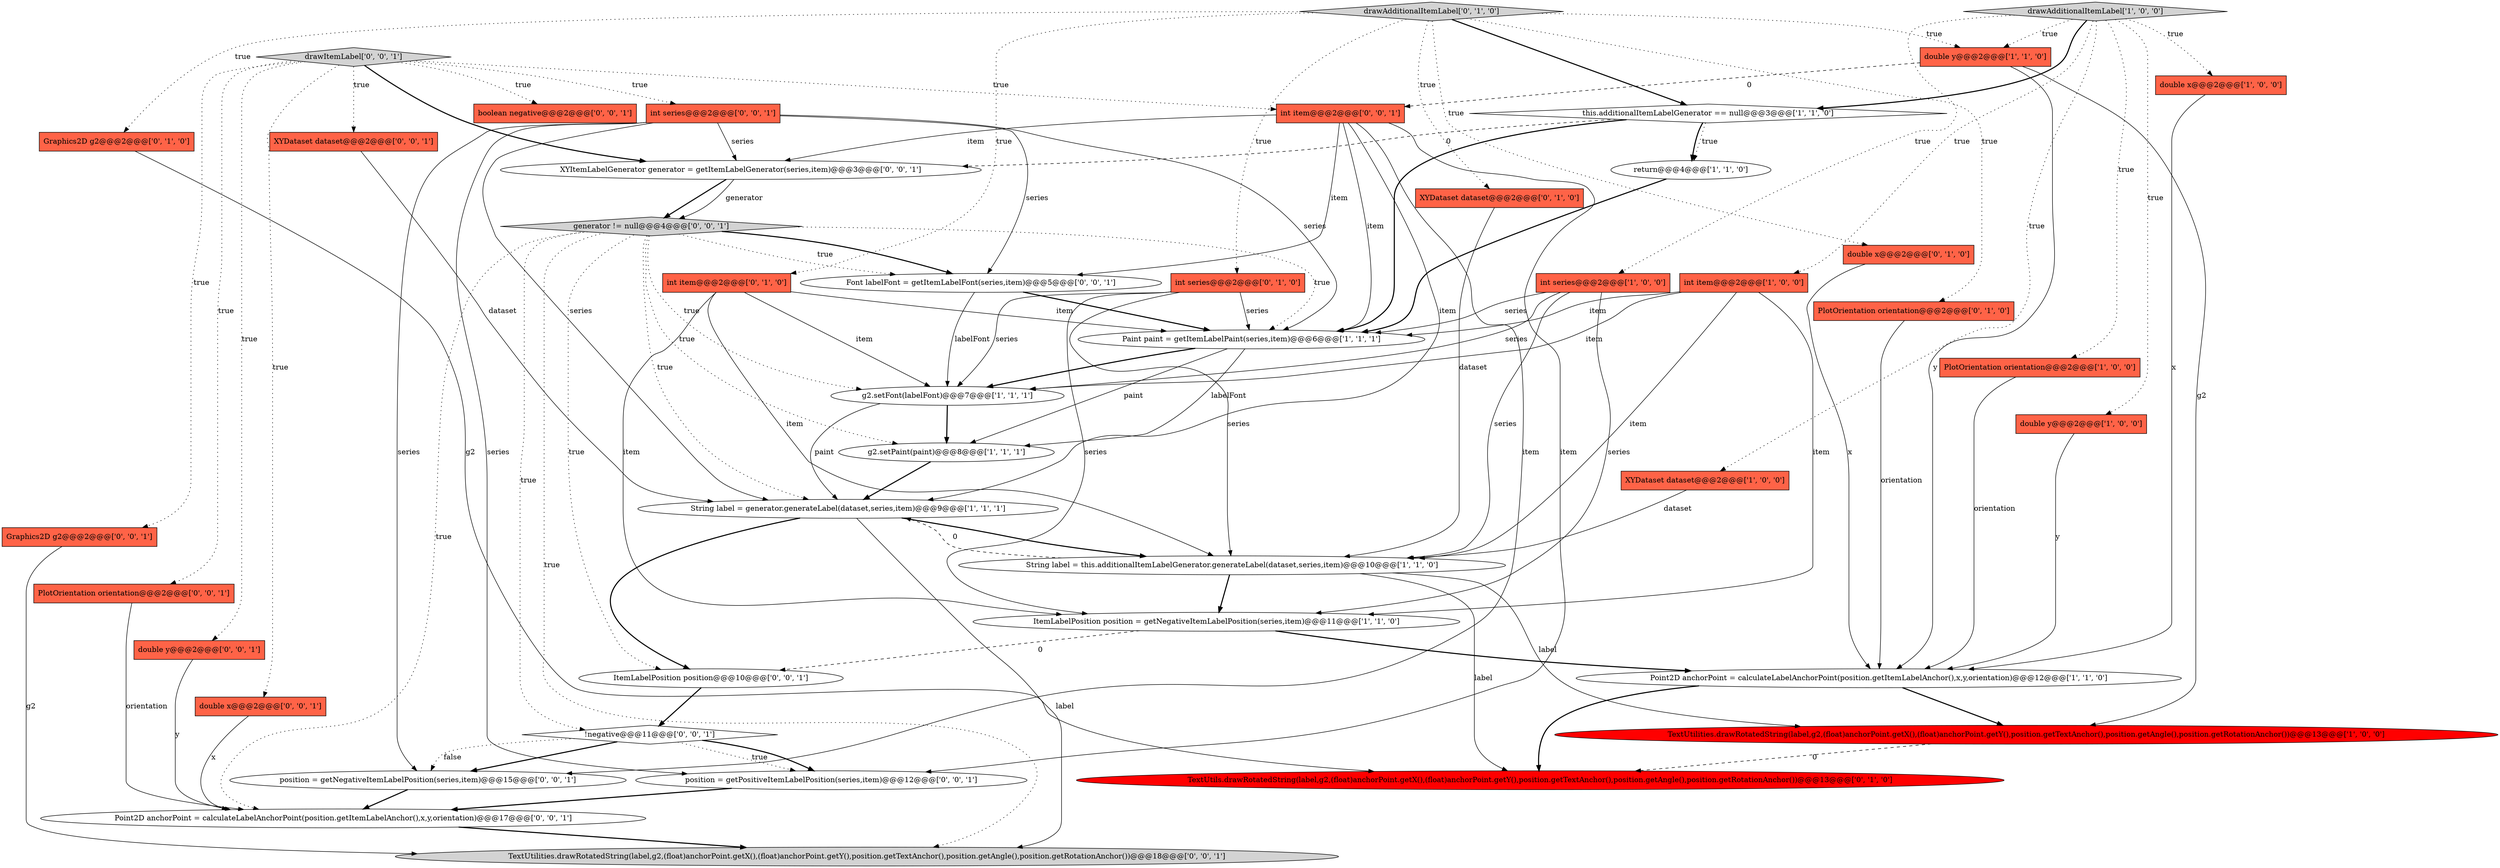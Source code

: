 digraph {
6 [style = filled, label = "g2.setPaint(paint)@@@8@@@['1', '1', '1']", fillcolor = white, shape = ellipse image = "AAA0AAABBB1BBB"];
43 [style = filled, label = "int item@@@2@@@['0', '0', '1']", fillcolor = tomato, shape = box image = "AAA0AAABBB3BBB"];
19 [style = filled, label = "TextUtils.drawRotatedString(label,g2,(float)anchorPoint.getX(),(float)anchorPoint.getY(),position.getTextAnchor(),position.getAngle(),position.getRotationAnchor())@@@13@@@['0', '1', '0']", fillcolor = red, shape = ellipse image = "AAA1AAABBB2BBB"];
27 [style = filled, label = "Graphics2D g2@@@2@@@['0', '0', '1']", fillcolor = tomato, shape = box image = "AAA0AAABBB3BBB"];
34 [style = filled, label = "position = getPositiveItemLabelPosition(series,item)@@@12@@@['0', '0', '1']", fillcolor = white, shape = ellipse image = "AAA0AAABBB3BBB"];
15 [style = filled, label = "drawAdditionalItemLabel['1', '0', '0']", fillcolor = lightgray, shape = diamond image = "AAA0AAABBB1BBB"];
3 [style = filled, label = "double x@@@2@@@['1', '0', '0']", fillcolor = tomato, shape = box image = "AAA0AAABBB1BBB"];
29 [style = filled, label = "PlotOrientation orientation@@@2@@@['0', '0', '1']", fillcolor = tomato, shape = box image = "AAA0AAABBB3BBB"];
1 [style = filled, label = "TextUtilities.drawRotatedString(label,g2,(float)anchorPoint.getX(),(float)anchorPoint.getY(),position.getTextAnchor(),position.getAngle(),position.getRotationAnchor())@@@13@@@['1', '0', '0']", fillcolor = red, shape = ellipse image = "AAA1AAABBB1BBB"];
14 [style = filled, label = "String label = generator.generateLabel(dataset,series,item)@@@9@@@['1', '1', '1']", fillcolor = white, shape = ellipse image = "AAA0AAABBB1BBB"];
11 [style = filled, label = "this.additionalItemLabelGenerator == null@@@3@@@['1', '1', '0']", fillcolor = white, shape = diamond image = "AAA0AAABBB1BBB"];
41 [style = filled, label = "drawItemLabel['0', '0', '1']", fillcolor = lightgray, shape = diamond image = "AAA0AAABBB3BBB"];
25 [style = filled, label = "drawAdditionalItemLabel['0', '1', '0']", fillcolor = lightgray, shape = diamond image = "AAA0AAABBB2BBB"];
2 [style = filled, label = "int item@@@2@@@['1', '0', '0']", fillcolor = tomato, shape = box image = "AAA0AAABBB1BBB"];
38 [style = filled, label = "double y@@@2@@@['0', '0', '1']", fillcolor = tomato, shape = box image = "AAA0AAABBB3BBB"];
28 [style = filled, label = "ItemLabelPosition position@@@10@@@['0', '0', '1']", fillcolor = white, shape = ellipse image = "AAA0AAABBB3BBB"];
23 [style = filled, label = "Graphics2D g2@@@2@@@['0', '1', '0']", fillcolor = tomato, shape = box image = "AAA0AAABBB2BBB"];
16 [style = filled, label = "g2.setFont(labelFont)@@@7@@@['1', '1', '1']", fillcolor = white, shape = ellipse image = "AAA0AAABBB1BBB"];
10 [style = filled, label = "int series@@@2@@@['1', '0', '0']", fillcolor = tomato, shape = box image = "AAA0AAABBB1BBB"];
40 [style = filled, label = "TextUtilities.drawRotatedString(label,g2,(float)anchorPoint.getX(),(float)anchorPoint.getY(),position.getTextAnchor(),position.getAngle(),position.getRotationAnchor())@@@18@@@['0', '0', '1']", fillcolor = lightgray, shape = ellipse image = "AAA0AAABBB3BBB"];
42 [style = filled, label = "XYDataset dataset@@@2@@@['0', '0', '1']", fillcolor = tomato, shape = box image = "AAA0AAABBB3BBB"];
9 [style = filled, label = "String label = this.additionalItemLabelGenerator.generateLabel(dataset,series,item)@@@10@@@['1', '1', '0']", fillcolor = white, shape = ellipse image = "AAA0AAABBB1BBB"];
31 [style = filled, label = "!negative@@@11@@@['0', '0', '1']", fillcolor = white, shape = diamond image = "AAA0AAABBB3BBB"];
37 [style = filled, label = "XYItemLabelGenerator generator = getItemLabelGenerator(series,item)@@@3@@@['0', '0', '1']", fillcolor = white, shape = ellipse image = "AAA0AAABBB3BBB"];
12 [style = filled, label = "PlotOrientation orientation@@@2@@@['1', '0', '0']", fillcolor = tomato, shape = box image = "AAA0AAABBB1BBB"];
0 [style = filled, label = "ItemLabelPosition position = getNegativeItemLabelPosition(series,item)@@@11@@@['1', '1', '0']", fillcolor = white, shape = ellipse image = "AAA0AAABBB1BBB"];
21 [style = filled, label = "int item@@@2@@@['0', '1', '0']", fillcolor = tomato, shape = box image = "AAA0AAABBB2BBB"];
17 [style = filled, label = "return@@@4@@@['1', '1', '0']", fillcolor = white, shape = ellipse image = "AAA0AAABBB1BBB"];
30 [style = filled, label = "Font labelFont = getItemLabelFont(series,item)@@@5@@@['0', '0', '1']", fillcolor = white, shape = ellipse image = "AAA0AAABBB3BBB"];
33 [style = filled, label = "generator != null@@@4@@@['0', '0', '1']", fillcolor = lightgray, shape = diamond image = "AAA0AAABBB3BBB"];
35 [style = filled, label = "position = getNegativeItemLabelPosition(series,item)@@@15@@@['0', '0', '1']", fillcolor = white, shape = ellipse image = "AAA0AAABBB3BBB"];
7 [style = filled, label = "double y@@@2@@@['1', '0', '0']", fillcolor = tomato, shape = box image = "AAA0AAABBB1BBB"];
36 [style = filled, label = "boolean negative@@@2@@@['0', '0', '1']", fillcolor = tomato, shape = box image = "AAA0AAABBB3BBB"];
4 [style = filled, label = "Point2D anchorPoint = calculateLabelAnchorPoint(position.getItemLabelAnchor(),x,y,orientation)@@@12@@@['1', '1', '0']", fillcolor = white, shape = ellipse image = "AAA0AAABBB1BBB"];
39 [style = filled, label = "double x@@@2@@@['0', '0', '1']", fillcolor = tomato, shape = box image = "AAA0AAABBB3BBB"];
20 [style = filled, label = "XYDataset dataset@@@2@@@['0', '1', '0']", fillcolor = tomato, shape = box image = "AAA0AAABBB2BBB"];
18 [style = filled, label = "int series@@@2@@@['0', '1', '0']", fillcolor = tomato, shape = box image = "AAA0AAABBB2BBB"];
13 [style = filled, label = "double y@@@2@@@['1', '1', '0']", fillcolor = tomato, shape = box image = "AAA0AAABBB1BBB"];
22 [style = filled, label = "double x@@@2@@@['0', '1', '0']", fillcolor = tomato, shape = box image = "AAA0AAABBB2BBB"];
26 [style = filled, label = "Point2D anchorPoint = calculateLabelAnchorPoint(position.getItemLabelAnchor(),x,y,orientation)@@@17@@@['0', '0', '1']", fillcolor = white, shape = ellipse image = "AAA0AAABBB3BBB"];
5 [style = filled, label = "Paint paint = getItemLabelPaint(series,item)@@@6@@@['1', '1', '1']", fillcolor = white, shape = ellipse image = "AAA0AAABBB1BBB"];
24 [style = filled, label = "PlotOrientation orientation@@@2@@@['0', '1', '0']", fillcolor = tomato, shape = box image = "AAA0AAABBB2BBB"];
32 [style = filled, label = "int series@@@2@@@['0', '0', '1']", fillcolor = tomato, shape = box image = "AAA0AAABBB3BBB"];
8 [style = filled, label = "XYDataset dataset@@@2@@@['1', '0', '0']", fillcolor = tomato, shape = box image = "AAA0AAABBB1BBB"];
43->30 [style = solid, label="item"];
18->16 [style = solid, label="series"];
33->28 [style = dotted, label="true"];
1->19 [style = dashed, label="0"];
31->35 [style = dotted, label="false"];
9->19 [style = solid, label="label"];
14->28 [style = bold, label=""];
26->40 [style = bold, label=""];
33->14 [style = dotted, label="true"];
15->7 [style = dotted, label="true"];
41->38 [style = dotted, label="true"];
33->26 [style = dotted, label="true"];
5->6 [style = solid, label="labelFont"];
25->18 [style = dotted, label="true"];
14->40 [style = solid, label="label"];
9->1 [style = solid, label="label"];
41->36 [style = dotted, label="true"];
41->29 [style = dotted, label="true"];
15->8 [style = dotted, label="true"];
15->11 [style = bold, label=""];
31->35 [style = bold, label=""];
34->26 [style = bold, label=""];
41->43 [style = dotted, label="true"];
31->34 [style = dotted, label="true"];
43->34 [style = solid, label="item"];
29->26 [style = solid, label="orientation"];
33->16 [style = dotted, label="true"];
14->9 [style = bold, label=""];
41->42 [style = dotted, label="true"];
12->4 [style = solid, label="orientation"];
37->33 [style = bold, label=""];
37->33 [style = solid, label="generator"];
16->14 [style = solid, label="paint"];
25->21 [style = dotted, label="true"];
10->9 [style = solid, label="series"];
17->5 [style = bold, label=""];
15->2 [style = dotted, label="true"];
16->6 [style = bold, label=""];
41->37 [style = bold, label=""];
4->19 [style = bold, label=""];
8->9 [style = solid, label="dataset"];
33->40 [style = dotted, label="true"];
15->10 [style = dotted, label="true"];
0->28 [style = dashed, label="0"];
43->14 [style = solid, label="item"];
43->35 [style = solid, label="item"];
15->13 [style = dotted, label="true"];
15->3 [style = dotted, label="true"];
10->16 [style = solid, label="series"];
22->4 [style = solid, label="x"];
25->20 [style = dotted, label="true"];
33->30 [style = bold, label=""];
15->12 [style = dotted, label="true"];
11->17 [style = bold, label=""];
2->16 [style = solid, label="item"];
7->4 [style = solid, label="y"];
30->16 [style = solid, label="labelFont"];
25->23 [style = dotted, label="true"];
21->5 [style = solid, label="item"];
24->4 [style = solid, label="orientation"];
18->5 [style = solid, label="series"];
21->0 [style = solid, label="item"];
32->37 [style = solid, label="series"];
32->30 [style = solid, label="series"];
21->9 [style = solid, label="item"];
33->31 [style = dotted, label="true"];
13->43 [style = dashed, label="0"];
10->5 [style = solid, label="series"];
33->6 [style = dotted, label="true"];
42->14 [style = solid, label="dataset"];
28->31 [style = bold, label=""];
11->17 [style = dotted, label="true"];
25->24 [style = dotted, label="true"];
32->35 [style = solid, label="series"];
20->9 [style = solid, label="dataset"];
25->13 [style = dotted, label="true"];
3->4 [style = solid, label="x"];
31->34 [style = bold, label=""];
5->16 [style = bold, label=""];
11->5 [style = bold, label=""];
2->5 [style = solid, label="item"];
43->37 [style = solid, label="item"];
30->5 [style = bold, label=""];
21->16 [style = solid, label="item"];
41->32 [style = dotted, label="true"];
4->1 [style = bold, label=""];
2->0 [style = solid, label="item"];
38->26 [style = solid, label="y"];
35->26 [style = bold, label=""];
13->4 [style = solid, label="y"];
13->1 [style = solid, label="g2"];
41->27 [style = dotted, label="true"];
9->0 [style = bold, label=""];
10->0 [style = solid, label="series"];
32->14 [style = solid, label="series"];
2->9 [style = solid, label="item"];
41->39 [style = dotted, label="true"];
33->30 [style = dotted, label="true"];
32->34 [style = solid, label="series"];
6->14 [style = bold, label=""];
9->14 [style = dashed, label="0"];
0->4 [style = bold, label=""];
25->11 [style = bold, label=""];
39->26 [style = solid, label="x"];
33->5 [style = dotted, label="true"];
27->40 [style = solid, label="g2"];
32->5 [style = solid, label="series"];
25->22 [style = dotted, label="true"];
43->5 [style = solid, label="item"];
23->19 [style = solid, label="g2"];
11->37 [style = dashed, label="0"];
18->0 [style = solid, label="series"];
18->9 [style = solid, label="series"];
5->6 [style = solid, label="paint"];
}
